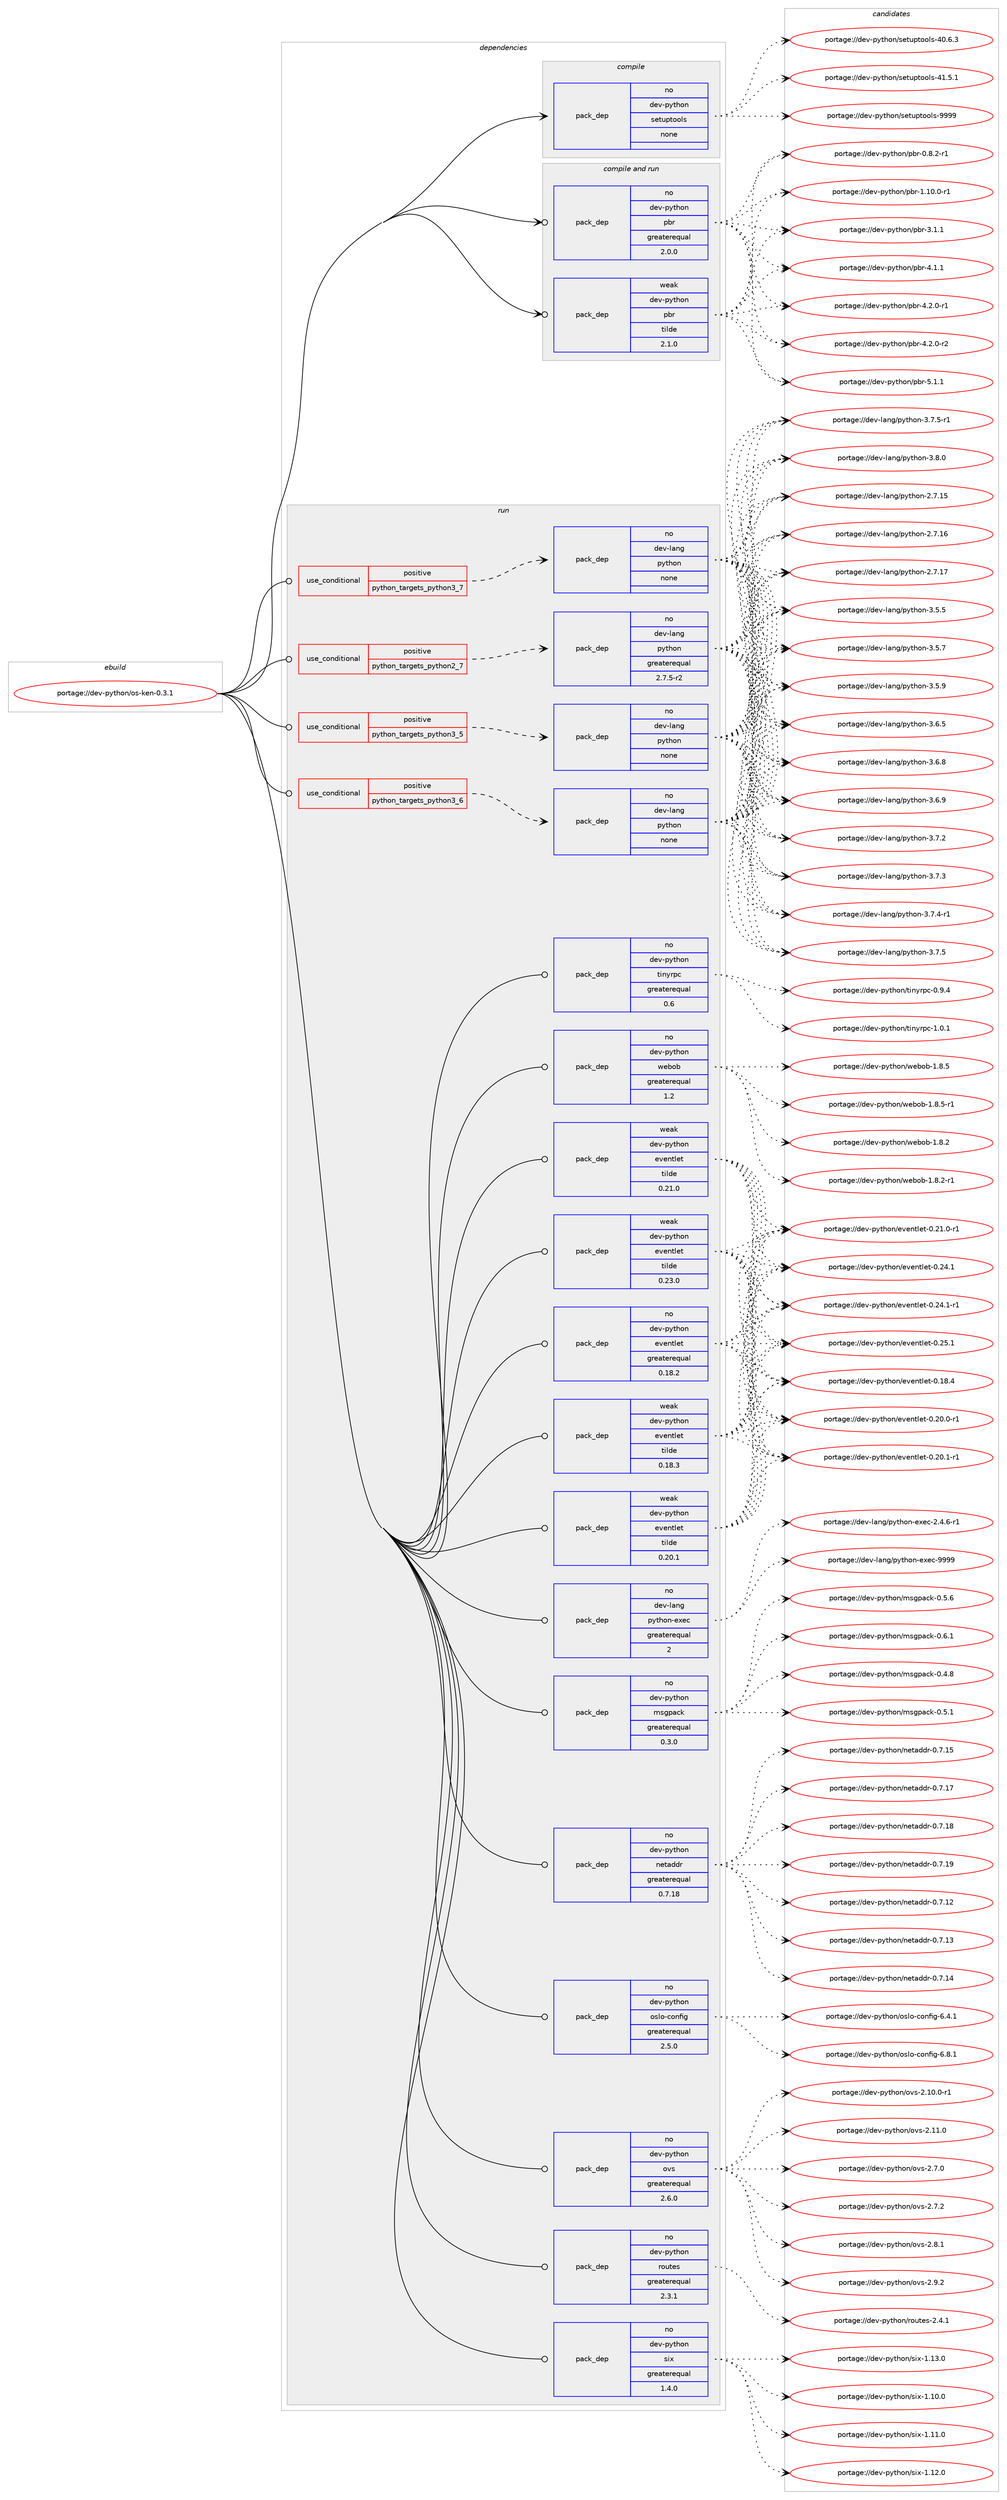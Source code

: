 digraph prolog {

# *************
# Graph options
# *************

newrank=true;
concentrate=true;
compound=true;
graph [rankdir=LR,fontname=Helvetica,fontsize=10,ranksep=1.5];#, ranksep=2.5, nodesep=0.2];
edge  [arrowhead=vee];
node  [fontname=Helvetica,fontsize=10];

# **********
# The ebuild
# **********

subgraph cluster_leftcol {
color=gray;
rank=same;
label=<<i>ebuild</i>>;
id [label="portage://dev-python/os-ken-0.3.1", color=red, width=4, href="../dev-python/os-ken-0.3.1.svg"];
}

# ****************
# The dependencies
# ****************

subgraph cluster_midcol {
color=gray;
label=<<i>dependencies</i>>;
subgraph cluster_compile {
fillcolor="#eeeeee";
style=filled;
label=<<i>compile</i>>;
subgraph pack116869 {
dependency153103 [label=<<TABLE BORDER="0" CELLBORDER="1" CELLSPACING="0" CELLPADDING="4" WIDTH="220"><TR><TD ROWSPAN="6" CELLPADDING="30">pack_dep</TD></TR><TR><TD WIDTH="110">no</TD></TR><TR><TD>dev-python</TD></TR><TR><TD>setuptools</TD></TR><TR><TD>none</TD></TR><TR><TD></TD></TR></TABLE>>, shape=none, color=blue];
}
id:e -> dependency153103:w [weight=20,style="solid",arrowhead="vee"];
}
subgraph cluster_compileandrun {
fillcolor="#eeeeee";
style=filled;
label=<<i>compile and run</i>>;
subgraph pack116870 {
dependency153104 [label=<<TABLE BORDER="0" CELLBORDER="1" CELLSPACING="0" CELLPADDING="4" WIDTH="220"><TR><TD ROWSPAN="6" CELLPADDING="30">pack_dep</TD></TR><TR><TD WIDTH="110">no</TD></TR><TR><TD>dev-python</TD></TR><TR><TD>pbr</TD></TR><TR><TD>greaterequal</TD></TR><TR><TD>2.0.0</TD></TR></TABLE>>, shape=none, color=blue];
}
id:e -> dependency153104:w [weight=20,style="solid",arrowhead="odotvee"];
subgraph pack116871 {
dependency153105 [label=<<TABLE BORDER="0" CELLBORDER="1" CELLSPACING="0" CELLPADDING="4" WIDTH="220"><TR><TD ROWSPAN="6" CELLPADDING="30">pack_dep</TD></TR><TR><TD WIDTH="110">weak</TD></TR><TR><TD>dev-python</TD></TR><TR><TD>pbr</TD></TR><TR><TD>tilde</TD></TR><TR><TD>2.1.0</TD></TR></TABLE>>, shape=none, color=blue];
}
id:e -> dependency153105:w [weight=20,style="solid",arrowhead="odotvee"];
}
subgraph cluster_run {
fillcolor="#eeeeee";
style=filled;
label=<<i>run</i>>;
subgraph cond32905 {
dependency153106 [label=<<TABLE BORDER="0" CELLBORDER="1" CELLSPACING="0" CELLPADDING="4"><TR><TD ROWSPAN="3" CELLPADDING="10">use_conditional</TD></TR><TR><TD>positive</TD></TR><TR><TD>python_targets_python2_7</TD></TR></TABLE>>, shape=none, color=red];
subgraph pack116872 {
dependency153107 [label=<<TABLE BORDER="0" CELLBORDER="1" CELLSPACING="0" CELLPADDING="4" WIDTH="220"><TR><TD ROWSPAN="6" CELLPADDING="30">pack_dep</TD></TR><TR><TD WIDTH="110">no</TD></TR><TR><TD>dev-lang</TD></TR><TR><TD>python</TD></TR><TR><TD>greaterequal</TD></TR><TR><TD>2.7.5-r2</TD></TR></TABLE>>, shape=none, color=blue];
}
dependency153106:e -> dependency153107:w [weight=20,style="dashed",arrowhead="vee"];
}
id:e -> dependency153106:w [weight=20,style="solid",arrowhead="odot"];
subgraph cond32906 {
dependency153108 [label=<<TABLE BORDER="0" CELLBORDER="1" CELLSPACING="0" CELLPADDING="4"><TR><TD ROWSPAN="3" CELLPADDING="10">use_conditional</TD></TR><TR><TD>positive</TD></TR><TR><TD>python_targets_python3_5</TD></TR></TABLE>>, shape=none, color=red];
subgraph pack116873 {
dependency153109 [label=<<TABLE BORDER="0" CELLBORDER="1" CELLSPACING="0" CELLPADDING="4" WIDTH="220"><TR><TD ROWSPAN="6" CELLPADDING="30">pack_dep</TD></TR><TR><TD WIDTH="110">no</TD></TR><TR><TD>dev-lang</TD></TR><TR><TD>python</TD></TR><TR><TD>none</TD></TR><TR><TD></TD></TR></TABLE>>, shape=none, color=blue];
}
dependency153108:e -> dependency153109:w [weight=20,style="dashed",arrowhead="vee"];
}
id:e -> dependency153108:w [weight=20,style="solid",arrowhead="odot"];
subgraph cond32907 {
dependency153110 [label=<<TABLE BORDER="0" CELLBORDER="1" CELLSPACING="0" CELLPADDING="4"><TR><TD ROWSPAN="3" CELLPADDING="10">use_conditional</TD></TR><TR><TD>positive</TD></TR><TR><TD>python_targets_python3_6</TD></TR></TABLE>>, shape=none, color=red];
subgraph pack116874 {
dependency153111 [label=<<TABLE BORDER="0" CELLBORDER="1" CELLSPACING="0" CELLPADDING="4" WIDTH="220"><TR><TD ROWSPAN="6" CELLPADDING="30">pack_dep</TD></TR><TR><TD WIDTH="110">no</TD></TR><TR><TD>dev-lang</TD></TR><TR><TD>python</TD></TR><TR><TD>none</TD></TR><TR><TD></TD></TR></TABLE>>, shape=none, color=blue];
}
dependency153110:e -> dependency153111:w [weight=20,style="dashed",arrowhead="vee"];
}
id:e -> dependency153110:w [weight=20,style="solid",arrowhead="odot"];
subgraph cond32908 {
dependency153112 [label=<<TABLE BORDER="0" CELLBORDER="1" CELLSPACING="0" CELLPADDING="4"><TR><TD ROWSPAN="3" CELLPADDING="10">use_conditional</TD></TR><TR><TD>positive</TD></TR><TR><TD>python_targets_python3_7</TD></TR></TABLE>>, shape=none, color=red];
subgraph pack116875 {
dependency153113 [label=<<TABLE BORDER="0" CELLBORDER="1" CELLSPACING="0" CELLPADDING="4" WIDTH="220"><TR><TD ROWSPAN="6" CELLPADDING="30">pack_dep</TD></TR><TR><TD WIDTH="110">no</TD></TR><TR><TD>dev-lang</TD></TR><TR><TD>python</TD></TR><TR><TD>none</TD></TR><TR><TD></TD></TR></TABLE>>, shape=none, color=blue];
}
dependency153112:e -> dependency153113:w [weight=20,style="dashed",arrowhead="vee"];
}
id:e -> dependency153112:w [weight=20,style="solid",arrowhead="odot"];
subgraph pack116876 {
dependency153114 [label=<<TABLE BORDER="0" CELLBORDER="1" CELLSPACING="0" CELLPADDING="4" WIDTH="220"><TR><TD ROWSPAN="6" CELLPADDING="30">pack_dep</TD></TR><TR><TD WIDTH="110">no</TD></TR><TR><TD>dev-lang</TD></TR><TR><TD>python-exec</TD></TR><TR><TD>greaterequal</TD></TR><TR><TD>2</TD></TR></TABLE>>, shape=none, color=blue];
}
id:e -> dependency153114:w [weight=20,style="solid",arrowhead="odot"];
subgraph pack116877 {
dependency153115 [label=<<TABLE BORDER="0" CELLBORDER="1" CELLSPACING="0" CELLPADDING="4" WIDTH="220"><TR><TD ROWSPAN="6" CELLPADDING="30">pack_dep</TD></TR><TR><TD WIDTH="110">no</TD></TR><TR><TD>dev-python</TD></TR><TR><TD>eventlet</TD></TR><TR><TD>greaterequal</TD></TR><TR><TD>0.18.2</TD></TR></TABLE>>, shape=none, color=blue];
}
id:e -> dependency153115:w [weight=20,style="solid",arrowhead="odot"];
subgraph pack116878 {
dependency153116 [label=<<TABLE BORDER="0" CELLBORDER="1" CELLSPACING="0" CELLPADDING="4" WIDTH="220"><TR><TD ROWSPAN="6" CELLPADDING="30">pack_dep</TD></TR><TR><TD WIDTH="110">no</TD></TR><TR><TD>dev-python</TD></TR><TR><TD>msgpack</TD></TR><TR><TD>greaterequal</TD></TR><TR><TD>0.3.0</TD></TR></TABLE>>, shape=none, color=blue];
}
id:e -> dependency153116:w [weight=20,style="solid",arrowhead="odot"];
subgraph pack116879 {
dependency153117 [label=<<TABLE BORDER="0" CELLBORDER="1" CELLSPACING="0" CELLPADDING="4" WIDTH="220"><TR><TD ROWSPAN="6" CELLPADDING="30">pack_dep</TD></TR><TR><TD WIDTH="110">no</TD></TR><TR><TD>dev-python</TD></TR><TR><TD>netaddr</TD></TR><TR><TD>greaterequal</TD></TR><TR><TD>0.7.18</TD></TR></TABLE>>, shape=none, color=blue];
}
id:e -> dependency153117:w [weight=20,style="solid",arrowhead="odot"];
subgraph pack116880 {
dependency153118 [label=<<TABLE BORDER="0" CELLBORDER="1" CELLSPACING="0" CELLPADDING="4" WIDTH="220"><TR><TD ROWSPAN="6" CELLPADDING="30">pack_dep</TD></TR><TR><TD WIDTH="110">no</TD></TR><TR><TD>dev-python</TD></TR><TR><TD>oslo-config</TD></TR><TR><TD>greaterequal</TD></TR><TR><TD>2.5.0</TD></TR></TABLE>>, shape=none, color=blue];
}
id:e -> dependency153118:w [weight=20,style="solid",arrowhead="odot"];
subgraph pack116881 {
dependency153119 [label=<<TABLE BORDER="0" CELLBORDER="1" CELLSPACING="0" CELLPADDING="4" WIDTH="220"><TR><TD ROWSPAN="6" CELLPADDING="30">pack_dep</TD></TR><TR><TD WIDTH="110">no</TD></TR><TR><TD>dev-python</TD></TR><TR><TD>ovs</TD></TR><TR><TD>greaterequal</TD></TR><TR><TD>2.6.0</TD></TR></TABLE>>, shape=none, color=blue];
}
id:e -> dependency153119:w [weight=20,style="solid",arrowhead="odot"];
subgraph pack116882 {
dependency153120 [label=<<TABLE BORDER="0" CELLBORDER="1" CELLSPACING="0" CELLPADDING="4" WIDTH="220"><TR><TD ROWSPAN="6" CELLPADDING="30">pack_dep</TD></TR><TR><TD WIDTH="110">no</TD></TR><TR><TD>dev-python</TD></TR><TR><TD>routes</TD></TR><TR><TD>greaterequal</TD></TR><TR><TD>2.3.1</TD></TR></TABLE>>, shape=none, color=blue];
}
id:e -> dependency153120:w [weight=20,style="solid",arrowhead="odot"];
subgraph pack116883 {
dependency153121 [label=<<TABLE BORDER="0" CELLBORDER="1" CELLSPACING="0" CELLPADDING="4" WIDTH="220"><TR><TD ROWSPAN="6" CELLPADDING="30">pack_dep</TD></TR><TR><TD WIDTH="110">no</TD></TR><TR><TD>dev-python</TD></TR><TR><TD>six</TD></TR><TR><TD>greaterequal</TD></TR><TR><TD>1.4.0</TD></TR></TABLE>>, shape=none, color=blue];
}
id:e -> dependency153121:w [weight=20,style="solid",arrowhead="odot"];
subgraph pack116884 {
dependency153122 [label=<<TABLE BORDER="0" CELLBORDER="1" CELLSPACING="0" CELLPADDING="4" WIDTH="220"><TR><TD ROWSPAN="6" CELLPADDING="30">pack_dep</TD></TR><TR><TD WIDTH="110">no</TD></TR><TR><TD>dev-python</TD></TR><TR><TD>tinyrpc</TD></TR><TR><TD>greaterequal</TD></TR><TR><TD>0.6</TD></TR></TABLE>>, shape=none, color=blue];
}
id:e -> dependency153122:w [weight=20,style="solid",arrowhead="odot"];
subgraph pack116885 {
dependency153123 [label=<<TABLE BORDER="0" CELLBORDER="1" CELLSPACING="0" CELLPADDING="4" WIDTH="220"><TR><TD ROWSPAN="6" CELLPADDING="30">pack_dep</TD></TR><TR><TD WIDTH="110">no</TD></TR><TR><TD>dev-python</TD></TR><TR><TD>webob</TD></TR><TR><TD>greaterequal</TD></TR><TR><TD>1.2</TD></TR></TABLE>>, shape=none, color=blue];
}
id:e -> dependency153123:w [weight=20,style="solid",arrowhead="odot"];
subgraph pack116886 {
dependency153124 [label=<<TABLE BORDER="0" CELLBORDER="1" CELLSPACING="0" CELLPADDING="4" WIDTH="220"><TR><TD ROWSPAN="6" CELLPADDING="30">pack_dep</TD></TR><TR><TD WIDTH="110">weak</TD></TR><TR><TD>dev-python</TD></TR><TR><TD>eventlet</TD></TR><TR><TD>tilde</TD></TR><TR><TD>0.18.3</TD></TR></TABLE>>, shape=none, color=blue];
}
id:e -> dependency153124:w [weight=20,style="solid",arrowhead="odot"];
subgraph pack116887 {
dependency153125 [label=<<TABLE BORDER="0" CELLBORDER="1" CELLSPACING="0" CELLPADDING="4" WIDTH="220"><TR><TD ROWSPAN="6" CELLPADDING="30">pack_dep</TD></TR><TR><TD WIDTH="110">weak</TD></TR><TR><TD>dev-python</TD></TR><TR><TD>eventlet</TD></TR><TR><TD>tilde</TD></TR><TR><TD>0.20.1</TD></TR></TABLE>>, shape=none, color=blue];
}
id:e -> dependency153125:w [weight=20,style="solid",arrowhead="odot"];
subgraph pack116888 {
dependency153126 [label=<<TABLE BORDER="0" CELLBORDER="1" CELLSPACING="0" CELLPADDING="4" WIDTH="220"><TR><TD ROWSPAN="6" CELLPADDING="30">pack_dep</TD></TR><TR><TD WIDTH="110">weak</TD></TR><TR><TD>dev-python</TD></TR><TR><TD>eventlet</TD></TR><TR><TD>tilde</TD></TR><TR><TD>0.21.0</TD></TR></TABLE>>, shape=none, color=blue];
}
id:e -> dependency153126:w [weight=20,style="solid",arrowhead="odot"];
subgraph pack116889 {
dependency153127 [label=<<TABLE BORDER="0" CELLBORDER="1" CELLSPACING="0" CELLPADDING="4" WIDTH="220"><TR><TD ROWSPAN="6" CELLPADDING="30">pack_dep</TD></TR><TR><TD WIDTH="110">weak</TD></TR><TR><TD>dev-python</TD></TR><TR><TD>eventlet</TD></TR><TR><TD>tilde</TD></TR><TR><TD>0.23.0</TD></TR></TABLE>>, shape=none, color=blue];
}
id:e -> dependency153127:w [weight=20,style="solid",arrowhead="odot"];
}
}

# **************
# The candidates
# **************

subgraph cluster_choices {
rank=same;
color=gray;
label=<<i>candidates</i>>;

subgraph choice116869 {
color=black;
nodesep=1;
choiceportage100101118451121211161041111104711510111611711211611111110811545524846544651 [label="portage://dev-python/setuptools-40.6.3", color=red, width=4,href="../dev-python/setuptools-40.6.3.svg"];
choiceportage100101118451121211161041111104711510111611711211611111110811545524946534649 [label="portage://dev-python/setuptools-41.5.1", color=red, width=4,href="../dev-python/setuptools-41.5.1.svg"];
choiceportage10010111845112121116104111110471151011161171121161111111081154557575757 [label="portage://dev-python/setuptools-9999", color=red, width=4,href="../dev-python/setuptools-9999.svg"];
dependency153103:e -> choiceportage100101118451121211161041111104711510111611711211611111110811545524846544651:w [style=dotted,weight="100"];
dependency153103:e -> choiceportage100101118451121211161041111104711510111611711211611111110811545524946534649:w [style=dotted,weight="100"];
dependency153103:e -> choiceportage10010111845112121116104111110471151011161171121161111111081154557575757:w [style=dotted,weight="100"];
}
subgraph choice116870 {
color=black;
nodesep=1;
choiceportage1001011184511212111610411111047112981144548465646504511449 [label="portage://dev-python/pbr-0.8.2-r1", color=red, width=4,href="../dev-python/pbr-0.8.2-r1.svg"];
choiceportage100101118451121211161041111104711298114454946494846484511449 [label="portage://dev-python/pbr-1.10.0-r1", color=red, width=4,href="../dev-python/pbr-1.10.0-r1.svg"];
choiceportage100101118451121211161041111104711298114455146494649 [label="portage://dev-python/pbr-3.1.1", color=red, width=4,href="../dev-python/pbr-3.1.1.svg"];
choiceportage100101118451121211161041111104711298114455246494649 [label="portage://dev-python/pbr-4.1.1", color=red, width=4,href="../dev-python/pbr-4.1.1.svg"];
choiceportage1001011184511212111610411111047112981144552465046484511449 [label="portage://dev-python/pbr-4.2.0-r1", color=red, width=4,href="../dev-python/pbr-4.2.0-r1.svg"];
choiceportage1001011184511212111610411111047112981144552465046484511450 [label="portage://dev-python/pbr-4.2.0-r2", color=red, width=4,href="../dev-python/pbr-4.2.0-r2.svg"];
choiceportage100101118451121211161041111104711298114455346494649 [label="portage://dev-python/pbr-5.1.1", color=red, width=4,href="../dev-python/pbr-5.1.1.svg"];
dependency153104:e -> choiceportage1001011184511212111610411111047112981144548465646504511449:w [style=dotted,weight="100"];
dependency153104:e -> choiceportage100101118451121211161041111104711298114454946494846484511449:w [style=dotted,weight="100"];
dependency153104:e -> choiceportage100101118451121211161041111104711298114455146494649:w [style=dotted,weight="100"];
dependency153104:e -> choiceportage100101118451121211161041111104711298114455246494649:w [style=dotted,weight="100"];
dependency153104:e -> choiceportage1001011184511212111610411111047112981144552465046484511449:w [style=dotted,weight="100"];
dependency153104:e -> choiceportage1001011184511212111610411111047112981144552465046484511450:w [style=dotted,weight="100"];
dependency153104:e -> choiceportage100101118451121211161041111104711298114455346494649:w [style=dotted,weight="100"];
}
subgraph choice116871 {
color=black;
nodesep=1;
choiceportage1001011184511212111610411111047112981144548465646504511449 [label="portage://dev-python/pbr-0.8.2-r1", color=red, width=4,href="../dev-python/pbr-0.8.2-r1.svg"];
choiceportage100101118451121211161041111104711298114454946494846484511449 [label="portage://dev-python/pbr-1.10.0-r1", color=red, width=4,href="../dev-python/pbr-1.10.0-r1.svg"];
choiceportage100101118451121211161041111104711298114455146494649 [label="portage://dev-python/pbr-3.1.1", color=red, width=4,href="../dev-python/pbr-3.1.1.svg"];
choiceportage100101118451121211161041111104711298114455246494649 [label="portage://dev-python/pbr-4.1.1", color=red, width=4,href="../dev-python/pbr-4.1.1.svg"];
choiceportage1001011184511212111610411111047112981144552465046484511449 [label="portage://dev-python/pbr-4.2.0-r1", color=red, width=4,href="../dev-python/pbr-4.2.0-r1.svg"];
choiceportage1001011184511212111610411111047112981144552465046484511450 [label="portage://dev-python/pbr-4.2.0-r2", color=red, width=4,href="../dev-python/pbr-4.2.0-r2.svg"];
choiceportage100101118451121211161041111104711298114455346494649 [label="portage://dev-python/pbr-5.1.1", color=red, width=4,href="../dev-python/pbr-5.1.1.svg"];
dependency153105:e -> choiceportage1001011184511212111610411111047112981144548465646504511449:w [style=dotted,weight="100"];
dependency153105:e -> choiceportage100101118451121211161041111104711298114454946494846484511449:w [style=dotted,weight="100"];
dependency153105:e -> choiceportage100101118451121211161041111104711298114455146494649:w [style=dotted,weight="100"];
dependency153105:e -> choiceportage100101118451121211161041111104711298114455246494649:w [style=dotted,weight="100"];
dependency153105:e -> choiceportage1001011184511212111610411111047112981144552465046484511449:w [style=dotted,weight="100"];
dependency153105:e -> choiceportage1001011184511212111610411111047112981144552465046484511450:w [style=dotted,weight="100"];
dependency153105:e -> choiceportage100101118451121211161041111104711298114455346494649:w [style=dotted,weight="100"];
}
subgraph choice116872 {
color=black;
nodesep=1;
choiceportage10010111845108971101034711212111610411111045504655464953 [label="portage://dev-lang/python-2.7.15", color=red, width=4,href="../dev-lang/python-2.7.15.svg"];
choiceportage10010111845108971101034711212111610411111045504655464954 [label="portage://dev-lang/python-2.7.16", color=red, width=4,href="../dev-lang/python-2.7.16.svg"];
choiceportage10010111845108971101034711212111610411111045504655464955 [label="portage://dev-lang/python-2.7.17", color=red, width=4,href="../dev-lang/python-2.7.17.svg"];
choiceportage100101118451089711010347112121116104111110455146534653 [label="portage://dev-lang/python-3.5.5", color=red, width=4,href="../dev-lang/python-3.5.5.svg"];
choiceportage100101118451089711010347112121116104111110455146534655 [label="portage://dev-lang/python-3.5.7", color=red, width=4,href="../dev-lang/python-3.5.7.svg"];
choiceportage100101118451089711010347112121116104111110455146534657 [label="portage://dev-lang/python-3.5.9", color=red, width=4,href="../dev-lang/python-3.5.9.svg"];
choiceportage100101118451089711010347112121116104111110455146544653 [label="portage://dev-lang/python-3.6.5", color=red, width=4,href="../dev-lang/python-3.6.5.svg"];
choiceportage100101118451089711010347112121116104111110455146544656 [label="portage://dev-lang/python-3.6.8", color=red, width=4,href="../dev-lang/python-3.6.8.svg"];
choiceportage100101118451089711010347112121116104111110455146544657 [label="portage://dev-lang/python-3.6.9", color=red, width=4,href="../dev-lang/python-3.6.9.svg"];
choiceportage100101118451089711010347112121116104111110455146554650 [label="portage://dev-lang/python-3.7.2", color=red, width=4,href="../dev-lang/python-3.7.2.svg"];
choiceportage100101118451089711010347112121116104111110455146554651 [label="portage://dev-lang/python-3.7.3", color=red, width=4,href="../dev-lang/python-3.7.3.svg"];
choiceportage1001011184510897110103471121211161041111104551465546524511449 [label="portage://dev-lang/python-3.7.4-r1", color=red, width=4,href="../dev-lang/python-3.7.4-r1.svg"];
choiceportage100101118451089711010347112121116104111110455146554653 [label="portage://dev-lang/python-3.7.5", color=red, width=4,href="../dev-lang/python-3.7.5.svg"];
choiceportage1001011184510897110103471121211161041111104551465546534511449 [label="portage://dev-lang/python-3.7.5-r1", color=red, width=4,href="../dev-lang/python-3.7.5-r1.svg"];
choiceportage100101118451089711010347112121116104111110455146564648 [label="portage://dev-lang/python-3.8.0", color=red, width=4,href="../dev-lang/python-3.8.0.svg"];
dependency153107:e -> choiceportage10010111845108971101034711212111610411111045504655464953:w [style=dotted,weight="100"];
dependency153107:e -> choiceportage10010111845108971101034711212111610411111045504655464954:w [style=dotted,weight="100"];
dependency153107:e -> choiceportage10010111845108971101034711212111610411111045504655464955:w [style=dotted,weight="100"];
dependency153107:e -> choiceportage100101118451089711010347112121116104111110455146534653:w [style=dotted,weight="100"];
dependency153107:e -> choiceportage100101118451089711010347112121116104111110455146534655:w [style=dotted,weight="100"];
dependency153107:e -> choiceportage100101118451089711010347112121116104111110455146534657:w [style=dotted,weight="100"];
dependency153107:e -> choiceportage100101118451089711010347112121116104111110455146544653:w [style=dotted,weight="100"];
dependency153107:e -> choiceportage100101118451089711010347112121116104111110455146544656:w [style=dotted,weight="100"];
dependency153107:e -> choiceportage100101118451089711010347112121116104111110455146544657:w [style=dotted,weight="100"];
dependency153107:e -> choiceportage100101118451089711010347112121116104111110455146554650:w [style=dotted,weight="100"];
dependency153107:e -> choiceportage100101118451089711010347112121116104111110455146554651:w [style=dotted,weight="100"];
dependency153107:e -> choiceportage1001011184510897110103471121211161041111104551465546524511449:w [style=dotted,weight="100"];
dependency153107:e -> choiceportage100101118451089711010347112121116104111110455146554653:w [style=dotted,weight="100"];
dependency153107:e -> choiceportage1001011184510897110103471121211161041111104551465546534511449:w [style=dotted,weight="100"];
dependency153107:e -> choiceportage100101118451089711010347112121116104111110455146564648:w [style=dotted,weight="100"];
}
subgraph choice116873 {
color=black;
nodesep=1;
choiceportage10010111845108971101034711212111610411111045504655464953 [label="portage://dev-lang/python-2.7.15", color=red, width=4,href="../dev-lang/python-2.7.15.svg"];
choiceportage10010111845108971101034711212111610411111045504655464954 [label="portage://dev-lang/python-2.7.16", color=red, width=4,href="../dev-lang/python-2.7.16.svg"];
choiceportage10010111845108971101034711212111610411111045504655464955 [label="portage://dev-lang/python-2.7.17", color=red, width=4,href="../dev-lang/python-2.7.17.svg"];
choiceportage100101118451089711010347112121116104111110455146534653 [label="portage://dev-lang/python-3.5.5", color=red, width=4,href="../dev-lang/python-3.5.5.svg"];
choiceportage100101118451089711010347112121116104111110455146534655 [label="portage://dev-lang/python-3.5.7", color=red, width=4,href="../dev-lang/python-3.5.7.svg"];
choiceportage100101118451089711010347112121116104111110455146534657 [label="portage://dev-lang/python-3.5.9", color=red, width=4,href="../dev-lang/python-3.5.9.svg"];
choiceportage100101118451089711010347112121116104111110455146544653 [label="portage://dev-lang/python-3.6.5", color=red, width=4,href="../dev-lang/python-3.6.5.svg"];
choiceportage100101118451089711010347112121116104111110455146544656 [label="portage://dev-lang/python-3.6.8", color=red, width=4,href="../dev-lang/python-3.6.8.svg"];
choiceportage100101118451089711010347112121116104111110455146544657 [label="portage://dev-lang/python-3.6.9", color=red, width=4,href="../dev-lang/python-3.6.9.svg"];
choiceportage100101118451089711010347112121116104111110455146554650 [label="portage://dev-lang/python-3.7.2", color=red, width=4,href="../dev-lang/python-3.7.2.svg"];
choiceportage100101118451089711010347112121116104111110455146554651 [label="portage://dev-lang/python-3.7.3", color=red, width=4,href="../dev-lang/python-3.7.3.svg"];
choiceportage1001011184510897110103471121211161041111104551465546524511449 [label="portage://dev-lang/python-3.7.4-r1", color=red, width=4,href="../dev-lang/python-3.7.4-r1.svg"];
choiceportage100101118451089711010347112121116104111110455146554653 [label="portage://dev-lang/python-3.7.5", color=red, width=4,href="../dev-lang/python-3.7.5.svg"];
choiceportage1001011184510897110103471121211161041111104551465546534511449 [label="portage://dev-lang/python-3.7.5-r1", color=red, width=4,href="../dev-lang/python-3.7.5-r1.svg"];
choiceportage100101118451089711010347112121116104111110455146564648 [label="portage://dev-lang/python-3.8.0", color=red, width=4,href="../dev-lang/python-3.8.0.svg"];
dependency153109:e -> choiceportage10010111845108971101034711212111610411111045504655464953:w [style=dotted,weight="100"];
dependency153109:e -> choiceportage10010111845108971101034711212111610411111045504655464954:w [style=dotted,weight="100"];
dependency153109:e -> choiceportage10010111845108971101034711212111610411111045504655464955:w [style=dotted,weight="100"];
dependency153109:e -> choiceportage100101118451089711010347112121116104111110455146534653:w [style=dotted,weight="100"];
dependency153109:e -> choiceportage100101118451089711010347112121116104111110455146534655:w [style=dotted,weight="100"];
dependency153109:e -> choiceportage100101118451089711010347112121116104111110455146534657:w [style=dotted,weight="100"];
dependency153109:e -> choiceportage100101118451089711010347112121116104111110455146544653:w [style=dotted,weight="100"];
dependency153109:e -> choiceportage100101118451089711010347112121116104111110455146544656:w [style=dotted,weight="100"];
dependency153109:e -> choiceportage100101118451089711010347112121116104111110455146544657:w [style=dotted,weight="100"];
dependency153109:e -> choiceportage100101118451089711010347112121116104111110455146554650:w [style=dotted,weight="100"];
dependency153109:e -> choiceportage100101118451089711010347112121116104111110455146554651:w [style=dotted,weight="100"];
dependency153109:e -> choiceportage1001011184510897110103471121211161041111104551465546524511449:w [style=dotted,weight="100"];
dependency153109:e -> choiceportage100101118451089711010347112121116104111110455146554653:w [style=dotted,weight="100"];
dependency153109:e -> choiceportage1001011184510897110103471121211161041111104551465546534511449:w [style=dotted,weight="100"];
dependency153109:e -> choiceportage100101118451089711010347112121116104111110455146564648:w [style=dotted,weight="100"];
}
subgraph choice116874 {
color=black;
nodesep=1;
choiceportage10010111845108971101034711212111610411111045504655464953 [label="portage://dev-lang/python-2.7.15", color=red, width=4,href="../dev-lang/python-2.7.15.svg"];
choiceportage10010111845108971101034711212111610411111045504655464954 [label="portage://dev-lang/python-2.7.16", color=red, width=4,href="../dev-lang/python-2.7.16.svg"];
choiceportage10010111845108971101034711212111610411111045504655464955 [label="portage://dev-lang/python-2.7.17", color=red, width=4,href="../dev-lang/python-2.7.17.svg"];
choiceportage100101118451089711010347112121116104111110455146534653 [label="portage://dev-lang/python-3.5.5", color=red, width=4,href="../dev-lang/python-3.5.5.svg"];
choiceportage100101118451089711010347112121116104111110455146534655 [label="portage://dev-lang/python-3.5.7", color=red, width=4,href="../dev-lang/python-3.5.7.svg"];
choiceportage100101118451089711010347112121116104111110455146534657 [label="portage://dev-lang/python-3.5.9", color=red, width=4,href="../dev-lang/python-3.5.9.svg"];
choiceportage100101118451089711010347112121116104111110455146544653 [label="portage://dev-lang/python-3.6.5", color=red, width=4,href="../dev-lang/python-3.6.5.svg"];
choiceportage100101118451089711010347112121116104111110455146544656 [label="portage://dev-lang/python-3.6.8", color=red, width=4,href="../dev-lang/python-3.6.8.svg"];
choiceportage100101118451089711010347112121116104111110455146544657 [label="portage://dev-lang/python-3.6.9", color=red, width=4,href="../dev-lang/python-3.6.9.svg"];
choiceportage100101118451089711010347112121116104111110455146554650 [label="portage://dev-lang/python-3.7.2", color=red, width=4,href="../dev-lang/python-3.7.2.svg"];
choiceportage100101118451089711010347112121116104111110455146554651 [label="portage://dev-lang/python-3.7.3", color=red, width=4,href="../dev-lang/python-3.7.3.svg"];
choiceportage1001011184510897110103471121211161041111104551465546524511449 [label="portage://dev-lang/python-3.7.4-r1", color=red, width=4,href="../dev-lang/python-3.7.4-r1.svg"];
choiceportage100101118451089711010347112121116104111110455146554653 [label="portage://dev-lang/python-3.7.5", color=red, width=4,href="../dev-lang/python-3.7.5.svg"];
choiceportage1001011184510897110103471121211161041111104551465546534511449 [label="portage://dev-lang/python-3.7.5-r1", color=red, width=4,href="../dev-lang/python-3.7.5-r1.svg"];
choiceportage100101118451089711010347112121116104111110455146564648 [label="portage://dev-lang/python-3.8.0", color=red, width=4,href="../dev-lang/python-3.8.0.svg"];
dependency153111:e -> choiceportage10010111845108971101034711212111610411111045504655464953:w [style=dotted,weight="100"];
dependency153111:e -> choiceportage10010111845108971101034711212111610411111045504655464954:w [style=dotted,weight="100"];
dependency153111:e -> choiceportage10010111845108971101034711212111610411111045504655464955:w [style=dotted,weight="100"];
dependency153111:e -> choiceportage100101118451089711010347112121116104111110455146534653:w [style=dotted,weight="100"];
dependency153111:e -> choiceportage100101118451089711010347112121116104111110455146534655:w [style=dotted,weight="100"];
dependency153111:e -> choiceportage100101118451089711010347112121116104111110455146534657:w [style=dotted,weight="100"];
dependency153111:e -> choiceportage100101118451089711010347112121116104111110455146544653:w [style=dotted,weight="100"];
dependency153111:e -> choiceportage100101118451089711010347112121116104111110455146544656:w [style=dotted,weight="100"];
dependency153111:e -> choiceportage100101118451089711010347112121116104111110455146544657:w [style=dotted,weight="100"];
dependency153111:e -> choiceportage100101118451089711010347112121116104111110455146554650:w [style=dotted,weight="100"];
dependency153111:e -> choiceportage100101118451089711010347112121116104111110455146554651:w [style=dotted,weight="100"];
dependency153111:e -> choiceportage1001011184510897110103471121211161041111104551465546524511449:w [style=dotted,weight="100"];
dependency153111:e -> choiceportage100101118451089711010347112121116104111110455146554653:w [style=dotted,weight="100"];
dependency153111:e -> choiceportage1001011184510897110103471121211161041111104551465546534511449:w [style=dotted,weight="100"];
dependency153111:e -> choiceportage100101118451089711010347112121116104111110455146564648:w [style=dotted,weight="100"];
}
subgraph choice116875 {
color=black;
nodesep=1;
choiceportage10010111845108971101034711212111610411111045504655464953 [label="portage://dev-lang/python-2.7.15", color=red, width=4,href="../dev-lang/python-2.7.15.svg"];
choiceportage10010111845108971101034711212111610411111045504655464954 [label="portage://dev-lang/python-2.7.16", color=red, width=4,href="../dev-lang/python-2.7.16.svg"];
choiceportage10010111845108971101034711212111610411111045504655464955 [label="portage://dev-lang/python-2.7.17", color=red, width=4,href="../dev-lang/python-2.7.17.svg"];
choiceportage100101118451089711010347112121116104111110455146534653 [label="portage://dev-lang/python-3.5.5", color=red, width=4,href="../dev-lang/python-3.5.5.svg"];
choiceportage100101118451089711010347112121116104111110455146534655 [label="portage://dev-lang/python-3.5.7", color=red, width=4,href="../dev-lang/python-3.5.7.svg"];
choiceportage100101118451089711010347112121116104111110455146534657 [label="portage://dev-lang/python-3.5.9", color=red, width=4,href="../dev-lang/python-3.5.9.svg"];
choiceportage100101118451089711010347112121116104111110455146544653 [label="portage://dev-lang/python-3.6.5", color=red, width=4,href="../dev-lang/python-3.6.5.svg"];
choiceportage100101118451089711010347112121116104111110455146544656 [label="portage://dev-lang/python-3.6.8", color=red, width=4,href="../dev-lang/python-3.6.8.svg"];
choiceportage100101118451089711010347112121116104111110455146544657 [label="portage://dev-lang/python-3.6.9", color=red, width=4,href="../dev-lang/python-3.6.9.svg"];
choiceportage100101118451089711010347112121116104111110455146554650 [label="portage://dev-lang/python-3.7.2", color=red, width=4,href="../dev-lang/python-3.7.2.svg"];
choiceportage100101118451089711010347112121116104111110455146554651 [label="portage://dev-lang/python-3.7.3", color=red, width=4,href="../dev-lang/python-3.7.3.svg"];
choiceportage1001011184510897110103471121211161041111104551465546524511449 [label="portage://dev-lang/python-3.7.4-r1", color=red, width=4,href="../dev-lang/python-3.7.4-r1.svg"];
choiceportage100101118451089711010347112121116104111110455146554653 [label="portage://dev-lang/python-3.7.5", color=red, width=4,href="../dev-lang/python-3.7.5.svg"];
choiceportage1001011184510897110103471121211161041111104551465546534511449 [label="portage://dev-lang/python-3.7.5-r1", color=red, width=4,href="../dev-lang/python-3.7.5-r1.svg"];
choiceportage100101118451089711010347112121116104111110455146564648 [label="portage://dev-lang/python-3.8.0", color=red, width=4,href="../dev-lang/python-3.8.0.svg"];
dependency153113:e -> choiceportage10010111845108971101034711212111610411111045504655464953:w [style=dotted,weight="100"];
dependency153113:e -> choiceportage10010111845108971101034711212111610411111045504655464954:w [style=dotted,weight="100"];
dependency153113:e -> choiceportage10010111845108971101034711212111610411111045504655464955:w [style=dotted,weight="100"];
dependency153113:e -> choiceportage100101118451089711010347112121116104111110455146534653:w [style=dotted,weight="100"];
dependency153113:e -> choiceportage100101118451089711010347112121116104111110455146534655:w [style=dotted,weight="100"];
dependency153113:e -> choiceportage100101118451089711010347112121116104111110455146534657:w [style=dotted,weight="100"];
dependency153113:e -> choiceportage100101118451089711010347112121116104111110455146544653:w [style=dotted,weight="100"];
dependency153113:e -> choiceportage100101118451089711010347112121116104111110455146544656:w [style=dotted,weight="100"];
dependency153113:e -> choiceportage100101118451089711010347112121116104111110455146544657:w [style=dotted,weight="100"];
dependency153113:e -> choiceportage100101118451089711010347112121116104111110455146554650:w [style=dotted,weight="100"];
dependency153113:e -> choiceportage100101118451089711010347112121116104111110455146554651:w [style=dotted,weight="100"];
dependency153113:e -> choiceportage1001011184510897110103471121211161041111104551465546524511449:w [style=dotted,weight="100"];
dependency153113:e -> choiceportage100101118451089711010347112121116104111110455146554653:w [style=dotted,weight="100"];
dependency153113:e -> choiceportage1001011184510897110103471121211161041111104551465546534511449:w [style=dotted,weight="100"];
dependency153113:e -> choiceportage100101118451089711010347112121116104111110455146564648:w [style=dotted,weight="100"];
}
subgraph choice116876 {
color=black;
nodesep=1;
choiceportage10010111845108971101034711212111610411111045101120101994550465246544511449 [label="portage://dev-lang/python-exec-2.4.6-r1", color=red, width=4,href="../dev-lang/python-exec-2.4.6-r1.svg"];
choiceportage10010111845108971101034711212111610411111045101120101994557575757 [label="portage://dev-lang/python-exec-9999", color=red, width=4,href="../dev-lang/python-exec-9999.svg"];
dependency153114:e -> choiceportage10010111845108971101034711212111610411111045101120101994550465246544511449:w [style=dotted,weight="100"];
dependency153114:e -> choiceportage10010111845108971101034711212111610411111045101120101994557575757:w [style=dotted,weight="100"];
}
subgraph choice116877 {
color=black;
nodesep=1;
choiceportage100101118451121211161041111104710111810111011610810111645484649564652 [label="portage://dev-python/eventlet-0.18.4", color=red, width=4,href="../dev-python/eventlet-0.18.4.svg"];
choiceportage1001011184511212111610411111047101118101110116108101116454846504846484511449 [label="portage://dev-python/eventlet-0.20.0-r1", color=red, width=4,href="../dev-python/eventlet-0.20.0-r1.svg"];
choiceportage1001011184511212111610411111047101118101110116108101116454846504846494511449 [label="portage://dev-python/eventlet-0.20.1-r1", color=red, width=4,href="../dev-python/eventlet-0.20.1-r1.svg"];
choiceportage1001011184511212111610411111047101118101110116108101116454846504946484511449 [label="portage://dev-python/eventlet-0.21.0-r1", color=red, width=4,href="../dev-python/eventlet-0.21.0-r1.svg"];
choiceportage100101118451121211161041111104710111810111011610810111645484650524649 [label="portage://dev-python/eventlet-0.24.1", color=red, width=4,href="../dev-python/eventlet-0.24.1.svg"];
choiceportage1001011184511212111610411111047101118101110116108101116454846505246494511449 [label="portage://dev-python/eventlet-0.24.1-r1", color=red, width=4,href="../dev-python/eventlet-0.24.1-r1.svg"];
choiceportage100101118451121211161041111104710111810111011610810111645484650534649 [label="portage://dev-python/eventlet-0.25.1", color=red, width=4,href="../dev-python/eventlet-0.25.1.svg"];
dependency153115:e -> choiceportage100101118451121211161041111104710111810111011610810111645484649564652:w [style=dotted,weight="100"];
dependency153115:e -> choiceportage1001011184511212111610411111047101118101110116108101116454846504846484511449:w [style=dotted,weight="100"];
dependency153115:e -> choiceportage1001011184511212111610411111047101118101110116108101116454846504846494511449:w [style=dotted,weight="100"];
dependency153115:e -> choiceportage1001011184511212111610411111047101118101110116108101116454846504946484511449:w [style=dotted,weight="100"];
dependency153115:e -> choiceportage100101118451121211161041111104710111810111011610810111645484650524649:w [style=dotted,weight="100"];
dependency153115:e -> choiceportage1001011184511212111610411111047101118101110116108101116454846505246494511449:w [style=dotted,weight="100"];
dependency153115:e -> choiceportage100101118451121211161041111104710111810111011610810111645484650534649:w [style=dotted,weight="100"];
}
subgraph choice116878 {
color=black;
nodesep=1;
choiceportage10010111845112121116104111110471091151031129799107454846524656 [label="portage://dev-python/msgpack-0.4.8", color=red, width=4,href="../dev-python/msgpack-0.4.8.svg"];
choiceportage10010111845112121116104111110471091151031129799107454846534649 [label="portage://dev-python/msgpack-0.5.1", color=red, width=4,href="../dev-python/msgpack-0.5.1.svg"];
choiceportage10010111845112121116104111110471091151031129799107454846534654 [label="portage://dev-python/msgpack-0.5.6", color=red, width=4,href="../dev-python/msgpack-0.5.6.svg"];
choiceportage10010111845112121116104111110471091151031129799107454846544649 [label="portage://dev-python/msgpack-0.6.1", color=red, width=4,href="../dev-python/msgpack-0.6.1.svg"];
dependency153116:e -> choiceportage10010111845112121116104111110471091151031129799107454846524656:w [style=dotted,weight="100"];
dependency153116:e -> choiceportage10010111845112121116104111110471091151031129799107454846534649:w [style=dotted,weight="100"];
dependency153116:e -> choiceportage10010111845112121116104111110471091151031129799107454846534654:w [style=dotted,weight="100"];
dependency153116:e -> choiceportage10010111845112121116104111110471091151031129799107454846544649:w [style=dotted,weight="100"];
}
subgraph choice116879 {
color=black;
nodesep=1;
choiceportage10010111845112121116104111110471101011169710010011445484655464950 [label="portage://dev-python/netaddr-0.7.12", color=red, width=4,href="../dev-python/netaddr-0.7.12.svg"];
choiceportage10010111845112121116104111110471101011169710010011445484655464951 [label="portage://dev-python/netaddr-0.7.13", color=red, width=4,href="../dev-python/netaddr-0.7.13.svg"];
choiceportage10010111845112121116104111110471101011169710010011445484655464952 [label="portage://dev-python/netaddr-0.7.14", color=red, width=4,href="../dev-python/netaddr-0.7.14.svg"];
choiceportage10010111845112121116104111110471101011169710010011445484655464953 [label="portage://dev-python/netaddr-0.7.15", color=red, width=4,href="../dev-python/netaddr-0.7.15.svg"];
choiceportage10010111845112121116104111110471101011169710010011445484655464955 [label="portage://dev-python/netaddr-0.7.17", color=red, width=4,href="../dev-python/netaddr-0.7.17.svg"];
choiceportage10010111845112121116104111110471101011169710010011445484655464956 [label="portage://dev-python/netaddr-0.7.18", color=red, width=4,href="../dev-python/netaddr-0.7.18.svg"];
choiceportage10010111845112121116104111110471101011169710010011445484655464957 [label="portage://dev-python/netaddr-0.7.19", color=red, width=4,href="../dev-python/netaddr-0.7.19.svg"];
dependency153117:e -> choiceportage10010111845112121116104111110471101011169710010011445484655464950:w [style=dotted,weight="100"];
dependency153117:e -> choiceportage10010111845112121116104111110471101011169710010011445484655464951:w [style=dotted,weight="100"];
dependency153117:e -> choiceportage10010111845112121116104111110471101011169710010011445484655464952:w [style=dotted,weight="100"];
dependency153117:e -> choiceportage10010111845112121116104111110471101011169710010011445484655464953:w [style=dotted,weight="100"];
dependency153117:e -> choiceportage10010111845112121116104111110471101011169710010011445484655464955:w [style=dotted,weight="100"];
dependency153117:e -> choiceportage10010111845112121116104111110471101011169710010011445484655464956:w [style=dotted,weight="100"];
dependency153117:e -> choiceportage10010111845112121116104111110471101011169710010011445484655464957:w [style=dotted,weight="100"];
}
subgraph choice116880 {
color=black;
nodesep=1;
choiceportage10010111845112121116104111110471111151081114599111110102105103455446524649 [label="portage://dev-python/oslo-config-6.4.1", color=red, width=4,href="../dev-python/oslo-config-6.4.1.svg"];
choiceportage10010111845112121116104111110471111151081114599111110102105103455446564649 [label="portage://dev-python/oslo-config-6.8.1", color=red, width=4,href="../dev-python/oslo-config-6.8.1.svg"];
dependency153118:e -> choiceportage10010111845112121116104111110471111151081114599111110102105103455446524649:w [style=dotted,weight="100"];
dependency153118:e -> choiceportage10010111845112121116104111110471111151081114599111110102105103455446564649:w [style=dotted,weight="100"];
}
subgraph choice116881 {
color=black;
nodesep=1;
choiceportage1001011184511212111610411111047111118115455046494846484511449 [label="portage://dev-python/ovs-2.10.0-r1", color=red, width=4,href="../dev-python/ovs-2.10.0-r1.svg"];
choiceportage100101118451121211161041111104711111811545504649494648 [label="portage://dev-python/ovs-2.11.0", color=red, width=4,href="../dev-python/ovs-2.11.0.svg"];
choiceportage1001011184511212111610411111047111118115455046554648 [label="portage://dev-python/ovs-2.7.0", color=red, width=4,href="../dev-python/ovs-2.7.0.svg"];
choiceportage1001011184511212111610411111047111118115455046554650 [label="portage://dev-python/ovs-2.7.2", color=red, width=4,href="../dev-python/ovs-2.7.2.svg"];
choiceportage1001011184511212111610411111047111118115455046564649 [label="portage://dev-python/ovs-2.8.1", color=red, width=4,href="../dev-python/ovs-2.8.1.svg"];
choiceportage1001011184511212111610411111047111118115455046574650 [label="portage://dev-python/ovs-2.9.2", color=red, width=4,href="../dev-python/ovs-2.9.2.svg"];
dependency153119:e -> choiceportage1001011184511212111610411111047111118115455046494846484511449:w [style=dotted,weight="100"];
dependency153119:e -> choiceportage100101118451121211161041111104711111811545504649494648:w [style=dotted,weight="100"];
dependency153119:e -> choiceportage1001011184511212111610411111047111118115455046554648:w [style=dotted,weight="100"];
dependency153119:e -> choiceportage1001011184511212111610411111047111118115455046554650:w [style=dotted,weight="100"];
dependency153119:e -> choiceportage1001011184511212111610411111047111118115455046564649:w [style=dotted,weight="100"];
dependency153119:e -> choiceportage1001011184511212111610411111047111118115455046574650:w [style=dotted,weight="100"];
}
subgraph choice116882 {
color=black;
nodesep=1;
choiceportage1001011184511212111610411111047114111117116101115455046524649 [label="portage://dev-python/routes-2.4.1", color=red, width=4,href="../dev-python/routes-2.4.1.svg"];
dependency153120:e -> choiceportage1001011184511212111610411111047114111117116101115455046524649:w [style=dotted,weight="100"];
}
subgraph choice116883 {
color=black;
nodesep=1;
choiceportage100101118451121211161041111104711510512045494649484648 [label="portage://dev-python/six-1.10.0", color=red, width=4,href="../dev-python/six-1.10.0.svg"];
choiceportage100101118451121211161041111104711510512045494649494648 [label="portage://dev-python/six-1.11.0", color=red, width=4,href="../dev-python/six-1.11.0.svg"];
choiceportage100101118451121211161041111104711510512045494649504648 [label="portage://dev-python/six-1.12.0", color=red, width=4,href="../dev-python/six-1.12.0.svg"];
choiceportage100101118451121211161041111104711510512045494649514648 [label="portage://dev-python/six-1.13.0", color=red, width=4,href="../dev-python/six-1.13.0.svg"];
dependency153121:e -> choiceportage100101118451121211161041111104711510512045494649484648:w [style=dotted,weight="100"];
dependency153121:e -> choiceportage100101118451121211161041111104711510512045494649494648:w [style=dotted,weight="100"];
dependency153121:e -> choiceportage100101118451121211161041111104711510512045494649504648:w [style=dotted,weight="100"];
dependency153121:e -> choiceportage100101118451121211161041111104711510512045494649514648:w [style=dotted,weight="100"];
}
subgraph choice116884 {
color=black;
nodesep=1;
choiceportage100101118451121211161041111104711610511012111411299454846574652 [label="portage://dev-python/tinyrpc-0.9.4", color=red, width=4,href="../dev-python/tinyrpc-0.9.4.svg"];
choiceportage100101118451121211161041111104711610511012111411299454946484649 [label="portage://dev-python/tinyrpc-1.0.1", color=red, width=4,href="../dev-python/tinyrpc-1.0.1.svg"];
dependency153122:e -> choiceportage100101118451121211161041111104711610511012111411299454846574652:w [style=dotted,weight="100"];
dependency153122:e -> choiceportage100101118451121211161041111104711610511012111411299454946484649:w [style=dotted,weight="100"];
}
subgraph choice116885 {
color=black;
nodesep=1;
choiceportage10010111845112121116104111110471191019811198454946564650 [label="portage://dev-python/webob-1.8.2", color=red, width=4,href="../dev-python/webob-1.8.2.svg"];
choiceportage100101118451121211161041111104711910198111984549465646504511449 [label="portage://dev-python/webob-1.8.2-r1", color=red, width=4,href="../dev-python/webob-1.8.2-r1.svg"];
choiceportage10010111845112121116104111110471191019811198454946564653 [label="portage://dev-python/webob-1.8.5", color=red, width=4,href="../dev-python/webob-1.8.5.svg"];
choiceportage100101118451121211161041111104711910198111984549465646534511449 [label="portage://dev-python/webob-1.8.5-r1", color=red, width=4,href="../dev-python/webob-1.8.5-r1.svg"];
dependency153123:e -> choiceportage10010111845112121116104111110471191019811198454946564650:w [style=dotted,weight="100"];
dependency153123:e -> choiceportage100101118451121211161041111104711910198111984549465646504511449:w [style=dotted,weight="100"];
dependency153123:e -> choiceportage10010111845112121116104111110471191019811198454946564653:w [style=dotted,weight="100"];
dependency153123:e -> choiceportage100101118451121211161041111104711910198111984549465646534511449:w [style=dotted,weight="100"];
}
subgraph choice116886 {
color=black;
nodesep=1;
choiceportage100101118451121211161041111104710111810111011610810111645484649564652 [label="portage://dev-python/eventlet-0.18.4", color=red, width=4,href="../dev-python/eventlet-0.18.4.svg"];
choiceportage1001011184511212111610411111047101118101110116108101116454846504846484511449 [label="portage://dev-python/eventlet-0.20.0-r1", color=red, width=4,href="../dev-python/eventlet-0.20.0-r1.svg"];
choiceportage1001011184511212111610411111047101118101110116108101116454846504846494511449 [label="portage://dev-python/eventlet-0.20.1-r1", color=red, width=4,href="../dev-python/eventlet-0.20.1-r1.svg"];
choiceportage1001011184511212111610411111047101118101110116108101116454846504946484511449 [label="portage://dev-python/eventlet-0.21.0-r1", color=red, width=4,href="../dev-python/eventlet-0.21.0-r1.svg"];
choiceportage100101118451121211161041111104710111810111011610810111645484650524649 [label="portage://dev-python/eventlet-0.24.1", color=red, width=4,href="../dev-python/eventlet-0.24.1.svg"];
choiceportage1001011184511212111610411111047101118101110116108101116454846505246494511449 [label="portage://dev-python/eventlet-0.24.1-r1", color=red, width=4,href="../dev-python/eventlet-0.24.1-r1.svg"];
choiceportage100101118451121211161041111104710111810111011610810111645484650534649 [label="portage://dev-python/eventlet-0.25.1", color=red, width=4,href="../dev-python/eventlet-0.25.1.svg"];
dependency153124:e -> choiceportage100101118451121211161041111104710111810111011610810111645484649564652:w [style=dotted,weight="100"];
dependency153124:e -> choiceportage1001011184511212111610411111047101118101110116108101116454846504846484511449:w [style=dotted,weight="100"];
dependency153124:e -> choiceportage1001011184511212111610411111047101118101110116108101116454846504846494511449:w [style=dotted,weight="100"];
dependency153124:e -> choiceportage1001011184511212111610411111047101118101110116108101116454846504946484511449:w [style=dotted,weight="100"];
dependency153124:e -> choiceportage100101118451121211161041111104710111810111011610810111645484650524649:w [style=dotted,weight="100"];
dependency153124:e -> choiceportage1001011184511212111610411111047101118101110116108101116454846505246494511449:w [style=dotted,weight="100"];
dependency153124:e -> choiceportage100101118451121211161041111104710111810111011610810111645484650534649:w [style=dotted,weight="100"];
}
subgraph choice116887 {
color=black;
nodesep=1;
choiceportage100101118451121211161041111104710111810111011610810111645484649564652 [label="portage://dev-python/eventlet-0.18.4", color=red, width=4,href="../dev-python/eventlet-0.18.4.svg"];
choiceportage1001011184511212111610411111047101118101110116108101116454846504846484511449 [label="portage://dev-python/eventlet-0.20.0-r1", color=red, width=4,href="../dev-python/eventlet-0.20.0-r1.svg"];
choiceportage1001011184511212111610411111047101118101110116108101116454846504846494511449 [label="portage://dev-python/eventlet-0.20.1-r1", color=red, width=4,href="../dev-python/eventlet-0.20.1-r1.svg"];
choiceportage1001011184511212111610411111047101118101110116108101116454846504946484511449 [label="portage://dev-python/eventlet-0.21.0-r1", color=red, width=4,href="../dev-python/eventlet-0.21.0-r1.svg"];
choiceportage100101118451121211161041111104710111810111011610810111645484650524649 [label="portage://dev-python/eventlet-0.24.1", color=red, width=4,href="../dev-python/eventlet-0.24.1.svg"];
choiceportage1001011184511212111610411111047101118101110116108101116454846505246494511449 [label="portage://dev-python/eventlet-0.24.1-r1", color=red, width=4,href="../dev-python/eventlet-0.24.1-r1.svg"];
choiceportage100101118451121211161041111104710111810111011610810111645484650534649 [label="portage://dev-python/eventlet-0.25.1", color=red, width=4,href="../dev-python/eventlet-0.25.1.svg"];
dependency153125:e -> choiceportage100101118451121211161041111104710111810111011610810111645484649564652:w [style=dotted,weight="100"];
dependency153125:e -> choiceportage1001011184511212111610411111047101118101110116108101116454846504846484511449:w [style=dotted,weight="100"];
dependency153125:e -> choiceportage1001011184511212111610411111047101118101110116108101116454846504846494511449:w [style=dotted,weight="100"];
dependency153125:e -> choiceportage1001011184511212111610411111047101118101110116108101116454846504946484511449:w [style=dotted,weight="100"];
dependency153125:e -> choiceportage100101118451121211161041111104710111810111011610810111645484650524649:w [style=dotted,weight="100"];
dependency153125:e -> choiceportage1001011184511212111610411111047101118101110116108101116454846505246494511449:w [style=dotted,weight="100"];
dependency153125:e -> choiceportage100101118451121211161041111104710111810111011610810111645484650534649:w [style=dotted,weight="100"];
}
subgraph choice116888 {
color=black;
nodesep=1;
choiceportage100101118451121211161041111104710111810111011610810111645484649564652 [label="portage://dev-python/eventlet-0.18.4", color=red, width=4,href="../dev-python/eventlet-0.18.4.svg"];
choiceportage1001011184511212111610411111047101118101110116108101116454846504846484511449 [label="portage://dev-python/eventlet-0.20.0-r1", color=red, width=4,href="../dev-python/eventlet-0.20.0-r1.svg"];
choiceportage1001011184511212111610411111047101118101110116108101116454846504846494511449 [label="portage://dev-python/eventlet-0.20.1-r1", color=red, width=4,href="../dev-python/eventlet-0.20.1-r1.svg"];
choiceportage1001011184511212111610411111047101118101110116108101116454846504946484511449 [label="portage://dev-python/eventlet-0.21.0-r1", color=red, width=4,href="../dev-python/eventlet-0.21.0-r1.svg"];
choiceportage100101118451121211161041111104710111810111011610810111645484650524649 [label="portage://dev-python/eventlet-0.24.1", color=red, width=4,href="../dev-python/eventlet-0.24.1.svg"];
choiceportage1001011184511212111610411111047101118101110116108101116454846505246494511449 [label="portage://dev-python/eventlet-0.24.1-r1", color=red, width=4,href="../dev-python/eventlet-0.24.1-r1.svg"];
choiceportage100101118451121211161041111104710111810111011610810111645484650534649 [label="portage://dev-python/eventlet-0.25.1", color=red, width=4,href="../dev-python/eventlet-0.25.1.svg"];
dependency153126:e -> choiceportage100101118451121211161041111104710111810111011610810111645484649564652:w [style=dotted,weight="100"];
dependency153126:e -> choiceportage1001011184511212111610411111047101118101110116108101116454846504846484511449:w [style=dotted,weight="100"];
dependency153126:e -> choiceportage1001011184511212111610411111047101118101110116108101116454846504846494511449:w [style=dotted,weight="100"];
dependency153126:e -> choiceportage1001011184511212111610411111047101118101110116108101116454846504946484511449:w [style=dotted,weight="100"];
dependency153126:e -> choiceportage100101118451121211161041111104710111810111011610810111645484650524649:w [style=dotted,weight="100"];
dependency153126:e -> choiceportage1001011184511212111610411111047101118101110116108101116454846505246494511449:w [style=dotted,weight="100"];
dependency153126:e -> choiceportage100101118451121211161041111104710111810111011610810111645484650534649:w [style=dotted,weight="100"];
}
subgraph choice116889 {
color=black;
nodesep=1;
choiceportage100101118451121211161041111104710111810111011610810111645484649564652 [label="portage://dev-python/eventlet-0.18.4", color=red, width=4,href="../dev-python/eventlet-0.18.4.svg"];
choiceportage1001011184511212111610411111047101118101110116108101116454846504846484511449 [label="portage://dev-python/eventlet-0.20.0-r1", color=red, width=4,href="../dev-python/eventlet-0.20.0-r1.svg"];
choiceportage1001011184511212111610411111047101118101110116108101116454846504846494511449 [label="portage://dev-python/eventlet-0.20.1-r1", color=red, width=4,href="../dev-python/eventlet-0.20.1-r1.svg"];
choiceportage1001011184511212111610411111047101118101110116108101116454846504946484511449 [label="portage://dev-python/eventlet-0.21.0-r1", color=red, width=4,href="../dev-python/eventlet-0.21.0-r1.svg"];
choiceportage100101118451121211161041111104710111810111011610810111645484650524649 [label="portage://dev-python/eventlet-0.24.1", color=red, width=4,href="../dev-python/eventlet-0.24.1.svg"];
choiceportage1001011184511212111610411111047101118101110116108101116454846505246494511449 [label="portage://dev-python/eventlet-0.24.1-r1", color=red, width=4,href="../dev-python/eventlet-0.24.1-r1.svg"];
choiceportage100101118451121211161041111104710111810111011610810111645484650534649 [label="portage://dev-python/eventlet-0.25.1", color=red, width=4,href="../dev-python/eventlet-0.25.1.svg"];
dependency153127:e -> choiceportage100101118451121211161041111104710111810111011610810111645484649564652:w [style=dotted,weight="100"];
dependency153127:e -> choiceportage1001011184511212111610411111047101118101110116108101116454846504846484511449:w [style=dotted,weight="100"];
dependency153127:e -> choiceportage1001011184511212111610411111047101118101110116108101116454846504846494511449:w [style=dotted,weight="100"];
dependency153127:e -> choiceportage1001011184511212111610411111047101118101110116108101116454846504946484511449:w [style=dotted,weight="100"];
dependency153127:e -> choiceportage100101118451121211161041111104710111810111011610810111645484650524649:w [style=dotted,weight="100"];
dependency153127:e -> choiceportage1001011184511212111610411111047101118101110116108101116454846505246494511449:w [style=dotted,weight="100"];
dependency153127:e -> choiceportage100101118451121211161041111104710111810111011610810111645484650534649:w [style=dotted,weight="100"];
}
}

}
